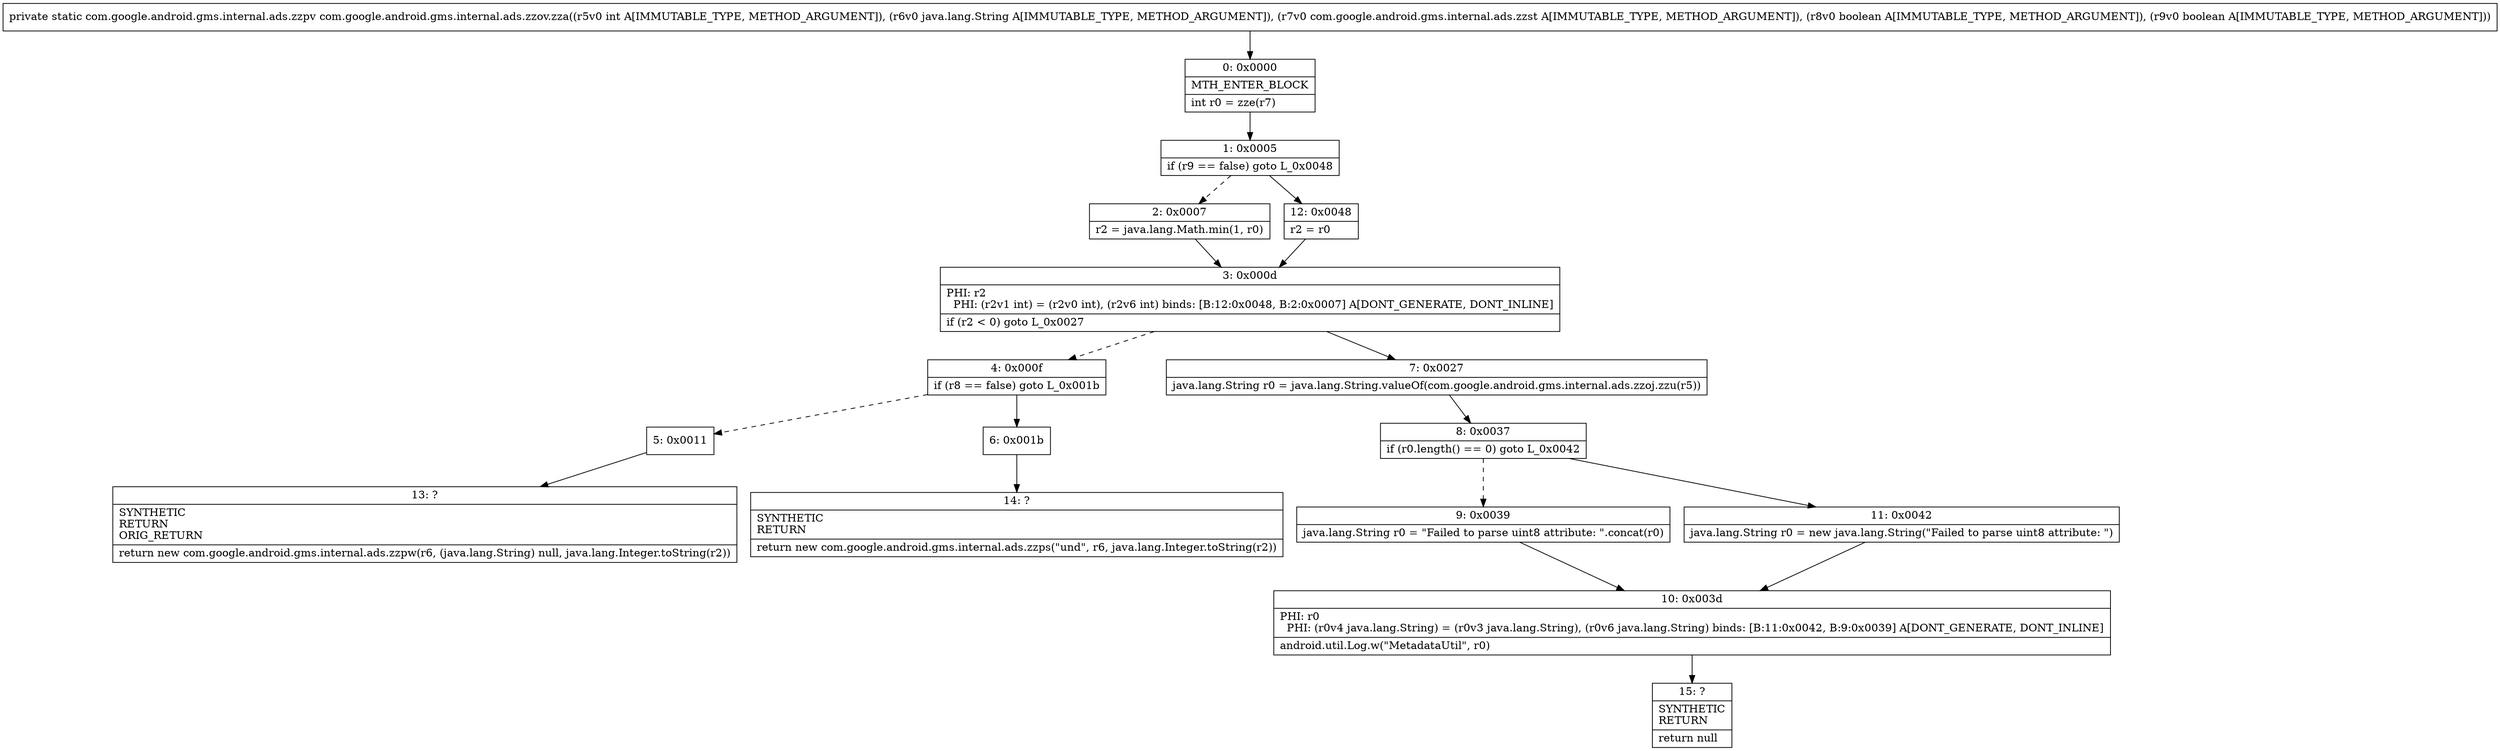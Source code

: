 digraph "CFG forcom.google.android.gms.internal.ads.zzov.zza(ILjava\/lang\/String;Lcom\/google\/android\/gms\/internal\/ads\/zzst;ZZ)Lcom\/google\/android\/gms\/internal\/ads\/zzpv;" {
Node_0 [shape=record,label="{0\:\ 0x0000|MTH_ENTER_BLOCK\l|int r0 = zze(r7)\l}"];
Node_1 [shape=record,label="{1\:\ 0x0005|if (r9 == false) goto L_0x0048\l}"];
Node_2 [shape=record,label="{2\:\ 0x0007|r2 = java.lang.Math.min(1, r0)\l}"];
Node_3 [shape=record,label="{3\:\ 0x000d|PHI: r2 \l  PHI: (r2v1 int) = (r2v0 int), (r2v6 int) binds: [B:12:0x0048, B:2:0x0007] A[DONT_GENERATE, DONT_INLINE]\l|if (r2 \< 0) goto L_0x0027\l}"];
Node_4 [shape=record,label="{4\:\ 0x000f|if (r8 == false) goto L_0x001b\l}"];
Node_5 [shape=record,label="{5\:\ 0x0011}"];
Node_6 [shape=record,label="{6\:\ 0x001b}"];
Node_7 [shape=record,label="{7\:\ 0x0027|java.lang.String r0 = java.lang.String.valueOf(com.google.android.gms.internal.ads.zzoj.zzu(r5))\l}"];
Node_8 [shape=record,label="{8\:\ 0x0037|if (r0.length() == 0) goto L_0x0042\l}"];
Node_9 [shape=record,label="{9\:\ 0x0039|java.lang.String r0 = \"Failed to parse uint8 attribute: \".concat(r0)\l}"];
Node_10 [shape=record,label="{10\:\ 0x003d|PHI: r0 \l  PHI: (r0v4 java.lang.String) = (r0v3 java.lang.String), (r0v6 java.lang.String) binds: [B:11:0x0042, B:9:0x0039] A[DONT_GENERATE, DONT_INLINE]\l|android.util.Log.w(\"MetadataUtil\", r0)\l}"];
Node_11 [shape=record,label="{11\:\ 0x0042|java.lang.String r0 = new java.lang.String(\"Failed to parse uint8 attribute: \")\l}"];
Node_12 [shape=record,label="{12\:\ 0x0048|r2 = r0\l}"];
Node_13 [shape=record,label="{13\:\ ?|SYNTHETIC\lRETURN\lORIG_RETURN\l|return new com.google.android.gms.internal.ads.zzpw(r6, (java.lang.String) null, java.lang.Integer.toString(r2))\l}"];
Node_14 [shape=record,label="{14\:\ ?|SYNTHETIC\lRETURN\l|return new com.google.android.gms.internal.ads.zzps(\"und\", r6, java.lang.Integer.toString(r2))\l}"];
Node_15 [shape=record,label="{15\:\ ?|SYNTHETIC\lRETURN\l|return null\l}"];
MethodNode[shape=record,label="{private static com.google.android.gms.internal.ads.zzpv com.google.android.gms.internal.ads.zzov.zza((r5v0 int A[IMMUTABLE_TYPE, METHOD_ARGUMENT]), (r6v0 java.lang.String A[IMMUTABLE_TYPE, METHOD_ARGUMENT]), (r7v0 com.google.android.gms.internal.ads.zzst A[IMMUTABLE_TYPE, METHOD_ARGUMENT]), (r8v0 boolean A[IMMUTABLE_TYPE, METHOD_ARGUMENT]), (r9v0 boolean A[IMMUTABLE_TYPE, METHOD_ARGUMENT])) }"];
MethodNode -> Node_0;
Node_0 -> Node_1;
Node_1 -> Node_2[style=dashed];
Node_1 -> Node_12;
Node_2 -> Node_3;
Node_3 -> Node_4[style=dashed];
Node_3 -> Node_7;
Node_4 -> Node_5[style=dashed];
Node_4 -> Node_6;
Node_5 -> Node_13;
Node_6 -> Node_14;
Node_7 -> Node_8;
Node_8 -> Node_9[style=dashed];
Node_8 -> Node_11;
Node_9 -> Node_10;
Node_10 -> Node_15;
Node_11 -> Node_10;
Node_12 -> Node_3;
}

